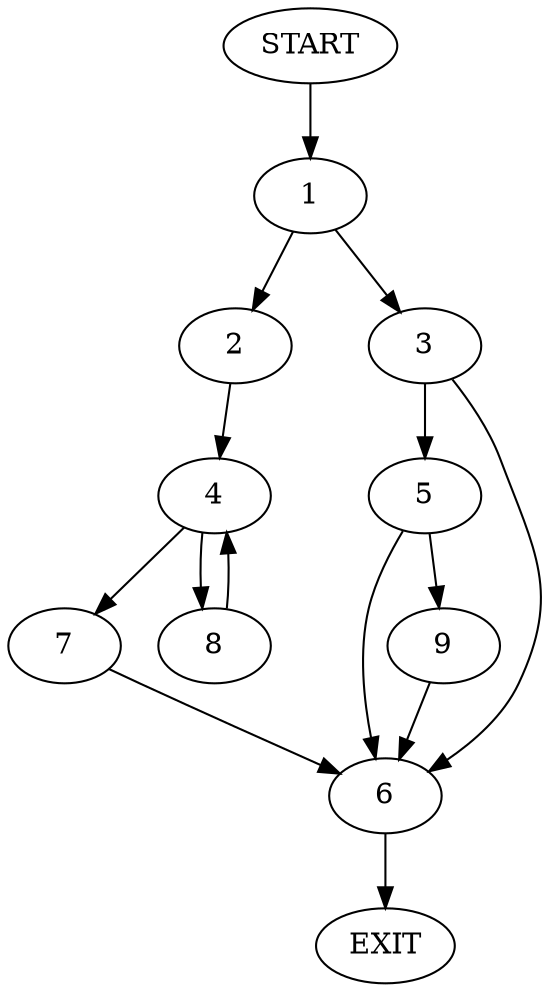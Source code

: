 digraph {
0 [label="START"]
10 [label="EXIT"]
0 -> 1
1 -> 2
1 -> 3
2 -> 4
3 -> 5
3 -> 6
4 -> 7
4 -> 8
8 -> 4
7 -> 6
6 -> 10
5 -> 6
5 -> 9
9 -> 6
}
